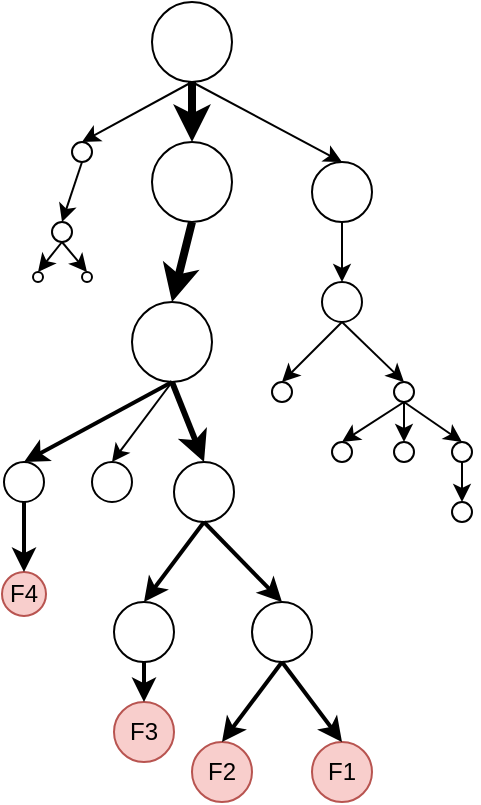 <mxfile version="11.0.7" type="device"><diagram id="KZ5xx1dAAZr0uLVUCwWW" name="Page-1"><mxGraphModel dx="619" dy="432" grid="1" gridSize="10" guides="1" tooltips="1" connect="1" arrows="1" fold="1" page="1" pageScale="1" pageWidth="850" pageHeight="1100" math="0" shadow="0"><root><mxCell id="0"/><mxCell id="1" parent="0"/><mxCell id="KWKrvUF05Jh24XrqmWxq-14" style="edgeStyle=orthogonalEdgeStyle;rounded=0;orthogonalLoop=1;jettySize=auto;html=1;exitX=0.5;exitY=1;exitDx=0;exitDy=0;entryX=0.5;entryY=0;entryDx=0;entryDy=0;strokeWidth=4;" edge="1" parent="1" source="KWKrvUF05Jh24XrqmWxq-1" target="KWKrvUF05Jh24XrqmWxq-4"><mxGeometry relative="1" as="geometry"/></mxCell><mxCell id="KWKrvUF05Jh24XrqmWxq-1" value="" style="ellipse;whiteSpace=wrap;html=1;aspect=fixed;" vertex="1" parent="1"><mxGeometry x="380" y="110" width="40" height="40" as="geometry"/></mxCell><mxCell id="KWKrvUF05Jh24XrqmWxq-4" value="" style="ellipse;whiteSpace=wrap;html=1;aspect=fixed;" vertex="1" parent="1"><mxGeometry x="380" y="180" width="40" height="40" as="geometry"/></mxCell><mxCell id="KWKrvUF05Jh24XrqmWxq-5" value="" style="ellipse;whiteSpace=wrap;html=1;aspect=fixed;" vertex="1" parent="1"><mxGeometry x="460" y="190" width="30" height="30" as="geometry"/></mxCell><mxCell id="KWKrvUF05Jh24XrqmWxq-6" value="" style="ellipse;whiteSpace=wrap;html=1;aspect=fixed;" vertex="1" parent="1"><mxGeometry x="370" y="260" width="40" height="40" as="geometry"/></mxCell><mxCell id="KWKrvUF05Jh24XrqmWxq-7" value="" style="ellipse;whiteSpace=wrap;html=1;aspect=fixed;" vertex="1" parent="1"><mxGeometry x="340" y="180" width="10" height="10" as="geometry"/></mxCell><mxCell id="KWKrvUF05Jh24XrqmWxq-10" value="" style="ellipse;whiteSpace=wrap;html=1;aspect=fixed;" vertex="1" parent="1"><mxGeometry x="391" y="340" width="30" height="30" as="geometry"/></mxCell><mxCell id="KWKrvUF05Jh24XrqmWxq-11" value="" style="ellipse;whiteSpace=wrap;html=1;aspect=fixed;" vertex="1" parent="1"><mxGeometry x="350" y="340" width="20" height="20" as="geometry"/></mxCell><mxCell id="KWKrvUF05Jh24XrqmWxq-16" value="" style="endArrow=classic;html=1;exitX=0.5;exitY=1;exitDx=0;exitDy=0;entryX=0.5;entryY=0;entryDx=0;entryDy=0;strokeWidth=4;" edge="1" parent="1" source="KWKrvUF05Jh24XrqmWxq-4" target="KWKrvUF05Jh24XrqmWxq-6"><mxGeometry width="50" height="50" relative="1" as="geometry"><mxPoint x="404.5" y="210" as="sourcePoint"/><mxPoint x="370" y="260" as="targetPoint"/></mxGeometry></mxCell><mxCell id="KWKrvUF05Jh24XrqmWxq-17" value="" style="endArrow=classic;html=1;exitX=0.5;exitY=1;exitDx=0;exitDy=0;entryX=0.5;entryY=0;entryDx=0;entryDy=0;" edge="1" parent="1" source="KWKrvUF05Jh24XrqmWxq-6" target="KWKrvUF05Jh24XrqmWxq-11"><mxGeometry width="50" height="50" relative="1" as="geometry"><mxPoint x="340" y="280" as="sourcePoint"/><mxPoint x="320" y="320" as="targetPoint"/></mxGeometry></mxCell><mxCell id="KWKrvUF05Jh24XrqmWxq-18" value="" style="endArrow=classic;html=1;exitX=0.5;exitY=1;exitDx=0;exitDy=0;entryX=0.5;entryY=0;entryDx=0;entryDy=0;strokeWidth=3;" edge="1" parent="1" source="KWKrvUF05Jh24XrqmWxq-6" target="KWKrvUF05Jh24XrqmWxq-10"><mxGeometry width="50" height="50" relative="1" as="geometry"><mxPoint x="440" y="320" as="sourcePoint"/><mxPoint x="490" y="270" as="targetPoint"/></mxGeometry></mxCell><mxCell id="KWKrvUF05Jh24XrqmWxq-19" value="" style="endArrow=classic;html=1;exitX=0.5;exitY=1;exitDx=0;exitDy=0;entryX=0.5;entryY=0;entryDx=0;entryDy=0;" edge="1" parent="1" source="KWKrvUF05Jh24XrqmWxq-1" target="KWKrvUF05Jh24XrqmWxq-7"><mxGeometry width="50" height="50" relative="1" as="geometry"><mxPoint x="375" y="130" as="sourcePoint"/><mxPoint x="325" y="190" as="targetPoint"/></mxGeometry></mxCell><mxCell id="KWKrvUF05Jh24XrqmWxq-20" value="" style="endArrow=classic;html=1;entryX=0.5;entryY=0;entryDx=0;entryDy=0;" edge="1" parent="1" target="KWKrvUF05Jh24XrqmWxq-5"><mxGeometry width="50" height="50" relative="1" as="geometry"><mxPoint x="400" y="150" as="sourcePoint"/><mxPoint x="330" y="190" as="targetPoint"/></mxGeometry></mxCell><mxCell id="KWKrvUF05Jh24XrqmWxq-21" value="" style="ellipse;whiteSpace=wrap;html=1;aspect=fixed;" vertex="1" parent="1"><mxGeometry x="430" y="410" width="30" height="30" as="geometry"/></mxCell><mxCell id="KWKrvUF05Jh24XrqmWxq-22" value="" style="endArrow=classic;html=1;exitX=0.5;exitY=1;exitDx=0;exitDy=0;entryX=0.5;entryY=0;entryDx=0;entryDy=0;strokeWidth=2;" edge="1" parent="1" source="KWKrvUF05Jh24XrqmWxq-10" target="KWKrvUF05Jh24XrqmWxq-21"><mxGeometry width="50" height="50" relative="1" as="geometry"><mxPoint x="430" y="380" as="sourcePoint"/><mxPoint x="480" y="330" as="targetPoint"/></mxGeometry></mxCell><mxCell id="KWKrvUF05Jh24XrqmWxq-23" value="F2" style="ellipse;whiteSpace=wrap;html=1;aspect=fixed;fillColor=#f8cecc;strokeColor=#b85450;" vertex="1" parent="1"><mxGeometry x="400" y="480" width="30" height="30" as="geometry"/></mxCell><mxCell id="KWKrvUF05Jh24XrqmWxq-24" value="" style="endArrow=classic;html=1;exitX=0.5;exitY=1;exitDx=0;exitDy=0;entryX=0.5;entryY=0;entryDx=0;entryDy=0;strokeWidth=2;" edge="1" parent="1" source="KWKrvUF05Jh24XrqmWxq-21" target="KWKrvUF05Jh24XrqmWxq-23"><mxGeometry width="50" height="50" relative="1" as="geometry"><mxPoint x="520" y="400" as="sourcePoint"/><mxPoint x="500" y="430" as="targetPoint"/></mxGeometry></mxCell><mxCell id="KWKrvUF05Jh24XrqmWxq-25" value="F1" style="ellipse;whiteSpace=wrap;html=1;aspect=fixed;fillColor=#f8cecc;strokeColor=#b85450;" vertex="1" parent="1"><mxGeometry x="460" y="480" width="30" height="30" as="geometry"/></mxCell><mxCell id="KWKrvUF05Jh24XrqmWxq-26" value="" style="endArrow=classic;html=1;exitX=0.5;exitY=1;exitDx=0;exitDy=0;entryX=0.5;entryY=0;entryDx=0;entryDy=0;strokeWidth=2;" edge="1" parent="1" source="KWKrvUF05Jh24XrqmWxq-21" target="KWKrvUF05Jh24XrqmWxq-25"><mxGeometry width="50" height="50" relative="1" as="geometry"><mxPoint x="450" y="460" as="sourcePoint"/><mxPoint x="420" y="490" as="targetPoint"/></mxGeometry></mxCell><mxCell id="KWKrvUF05Jh24XrqmWxq-27" value="" style="endArrow=classic;html=1;exitX=0.5;exitY=1;exitDx=0;exitDy=0;entryX=0.5;entryY=0;entryDx=0;entryDy=0;" edge="1" parent="1" source="KWKrvUF05Jh24XrqmWxq-7" target="KWKrvUF05Jh24XrqmWxq-28"><mxGeometry width="50" height="50" relative="1" as="geometry"><mxPoint x="315" y="250" as="sourcePoint"/><mxPoint x="365" y="200" as="targetPoint"/></mxGeometry></mxCell><mxCell id="KWKrvUF05Jh24XrqmWxq-28" value="" style="ellipse;whiteSpace=wrap;html=1;aspect=fixed;" vertex="1" parent="1"><mxGeometry x="330" y="220" width="10" height="10" as="geometry"/></mxCell><mxCell id="KWKrvUF05Jh24XrqmWxq-29" value="" style="ellipse;whiteSpace=wrap;html=1;aspect=fixed;" vertex="1" parent="1"><mxGeometry x="465" y="250" width="20" height="20" as="geometry"/></mxCell><mxCell id="KWKrvUF05Jh24XrqmWxq-30" value="" style="endArrow=classic;html=1;exitX=0.5;exitY=1;exitDx=0;exitDy=0;entryX=0.5;entryY=0;entryDx=0;entryDy=0;" edge="1" parent="1" source="KWKrvUF05Jh24XrqmWxq-5" target="KWKrvUF05Jh24XrqmWxq-29"><mxGeometry width="50" height="50" relative="1" as="geometry"><mxPoint x="480" y="210" as="sourcePoint"/><mxPoint x="440" y="230" as="targetPoint"/></mxGeometry></mxCell><mxCell id="KWKrvUF05Jh24XrqmWxq-31" value="" style="ellipse;whiteSpace=wrap;html=1;aspect=fixed;" vertex="1" parent="1"><mxGeometry x="501" y="300" width="10" height="10" as="geometry"/></mxCell><mxCell id="KWKrvUF05Jh24XrqmWxq-32" value="" style="endArrow=classic;html=1;exitX=0.5;exitY=1;exitDx=0;exitDy=0;entryX=0.5;entryY=0;entryDx=0;entryDy=0;" edge="1" parent="1" source="KWKrvUF05Jh24XrqmWxq-29" target="KWKrvUF05Jh24XrqmWxq-31"><mxGeometry width="50" height="50" relative="1" as="geometry"><mxPoint x="490" y="230" as="sourcePoint"/><mxPoint x="490" y="250" as="targetPoint"/></mxGeometry></mxCell><mxCell id="KWKrvUF05Jh24XrqmWxq-35" value="" style="ellipse;whiteSpace=wrap;html=1;aspect=fixed;" vertex="1" parent="1"><mxGeometry x="440" y="300" width="10" height="10" as="geometry"/></mxCell><mxCell id="KWKrvUF05Jh24XrqmWxq-36" value="" style="endArrow=classic;html=1;exitX=0.5;exitY=1;exitDx=0;exitDy=0;entryX=0.5;entryY=0;entryDx=0;entryDy=0;" edge="1" parent="1" source="KWKrvUF05Jh24XrqmWxq-29" target="KWKrvUF05Jh24XrqmWxq-35"><mxGeometry width="50" height="50" relative="1" as="geometry"><mxPoint x="485" y="290" as="sourcePoint"/><mxPoint x="510" y="310" as="targetPoint"/></mxGeometry></mxCell><mxCell id="KWKrvUF05Jh24XrqmWxq-38" value="" style="ellipse;whiteSpace=wrap;html=1;aspect=fixed;" vertex="1" parent="1"><mxGeometry x="320.5" y="245" width="5" height="5" as="geometry"/></mxCell><mxCell id="KWKrvUF05Jh24XrqmWxq-39" value="" style="ellipse;whiteSpace=wrap;html=1;aspect=fixed;" vertex="1" parent="1"><mxGeometry x="345" y="245" width="5" height="5" as="geometry"/></mxCell><mxCell id="KWKrvUF05Jh24XrqmWxq-40" value="" style="endArrow=classic;html=1;exitX=0.5;exitY=1;exitDx=0;exitDy=0;entryX=0.5;entryY=0;entryDx=0;entryDy=0;" edge="1" parent="1" source="KWKrvUF05Jh24XrqmWxq-28" target="KWKrvUF05Jh24XrqmWxq-38"><mxGeometry width="50" height="50" relative="1" as="geometry"><mxPoint x="355" y="200" as="sourcePoint"/><mxPoint x="345" y="230" as="targetPoint"/></mxGeometry></mxCell><mxCell id="KWKrvUF05Jh24XrqmWxq-41" value="" style="endArrow=classic;html=1;exitX=0.5;exitY=1;exitDx=0;exitDy=0;entryX=0.5;entryY=0;entryDx=0;entryDy=0;" edge="1" parent="1" source="KWKrvUF05Jh24XrqmWxq-28" target="KWKrvUF05Jh24XrqmWxq-39"><mxGeometry width="50" height="50" relative="1" as="geometry"><mxPoint x="345" y="240" as="sourcePoint"/><mxPoint x="326.5" y="255" as="targetPoint"/></mxGeometry></mxCell><mxCell id="KWKrvUF05Jh24XrqmWxq-43" value="" style="ellipse;whiteSpace=wrap;html=1;aspect=fixed;" vertex="1" parent="1"><mxGeometry x="306" y="340" width="20" height="20" as="geometry"/></mxCell><mxCell id="KWKrvUF05Jh24XrqmWxq-44" value="" style="endArrow=classic;html=1;entryX=0.5;entryY=0;entryDx=0;entryDy=0;strokeWidth=2;" edge="1" parent="1" target="KWKrvUF05Jh24XrqmWxq-43"><mxGeometry width="50" height="50" relative="1" as="geometry"><mxPoint x="390" y="300" as="sourcePoint"/><mxPoint x="370" y="350" as="targetPoint"/></mxGeometry></mxCell><mxCell id="KWKrvUF05Jh24XrqmWxq-46" value="F4" style="ellipse;whiteSpace=wrap;html=1;aspect=fixed;fillColor=#f8cecc;strokeColor=#b85450;" vertex="1" parent="1"><mxGeometry x="305" y="395" width="22" height="22" as="geometry"/></mxCell><mxCell id="KWKrvUF05Jh24XrqmWxq-47" value="" style="endArrow=classic;html=1;exitX=0.5;exitY=1;exitDx=0;exitDy=0;entryX=0.5;entryY=0;entryDx=0;entryDy=0;strokeWidth=2;" edge="1" parent="1" source="KWKrvUF05Jh24XrqmWxq-43" target="KWKrvUF05Jh24XrqmWxq-46"><mxGeometry width="50" height="50" relative="1" as="geometry"><mxPoint x="220" y="380" as="sourcePoint"/><mxPoint x="220" y="430" as="targetPoint"/></mxGeometry></mxCell><mxCell id="KWKrvUF05Jh24XrqmWxq-48" value="" style="ellipse;whiteSpace=wrap;html=1;aspect=fixed;" vertex="1" parent="1"><mxGeometry x="361" y="410" width="30" height="30" as="geometry"/></mxCell><mxCell id="KWKrvUF05Jh24XrqmWxq-49" value="" style="endArrow=classic;html=1;exitX=0.5;exitY=1;exitDx=0;exitDy=0;entryX=0.5;entryY=0;entryDx=0;entryDy=0;strokeWidth=2;" edge="1" parent="1" source="KWKrvUF05Jh24XrqmWxq-10" target="KWKrvUF05Jh24XrqmWxq-48"><mxGeometry width="50" height="50" relative="1" as="geometry"><mxPoint x="386" y="380" as="sourcePoint"/><mxPoint x="425" y="420" as="targetPoint"/></mxGeometry></mxCell><mxCell id="KWKrvUF05Jh24XrqmWxq-50" value="F3" style="ellipse;whiteSpace=wrap;html=1;aspect=fixed;fillColor=#f8cecc;strokeColor=#b85450;" vertex="1" parent="1"><mxGeometry x="361" y="460" width="30" height="30" as="geometry"/></mxCell><mxCell id="KWKrvUF05Jh24XrqmWxq-51" value="" style="endArrow=classic;html=1;exitX=0.5;exitY=1;exitDx=0;exitDy=0;entryX=0.5;entryY=0;entryDx=0;entryDy=0;strokeWidth=2;" edge="1" parent="1" source="KWKrvUF05Jh24XrqmWxq-48" target="KWKrvUF05Jh24XrqmWxq-50"><mxGeometry width="50" height="50" relative="1" as="geometry"><mxPoint x="326.5" y="383.0" as="sourcePoint"/><mxPoint x="326.5" y="405" as="targetPoint"/></mxGeometry></mxCell><mxCell id="KWKrvUF05Jh24XrqmWxq-52" value="" style="ellipse;whiteSpace=wrap;html=1;aspect=fixed;" vertex="1" parent="1"><mxGeometry x="470" y="330" width="10" height="10" as="geometry"/></mxCell><mxCell id="KWKrvUF05Jh24XrqmWxq-53" value="" style="ellipse;whiteSpace=wrap;html=1;aspect=fixed;" vertex="1" parent="1"><mxGeometry x="501" y="330" width="10" height="10" as="geometry"/></mxCell><mxCell id="KWKrvUF05Jh24XrqmWxq-54" value="" style="ellipse;whiteSpace=wrap;html=1;aspect=fixed;" vertex="1" parent="1"><mxGeometry x="530" y="330" width="10" height="10" as="geometry"/></mxCell><mxCell id="KWKrvUF05Jh24XrqmWxq-55" value="" style="endArrow=classic;html=1;exitX=0.5;exitY=1;exitDx=0;exitDy=0;entryX=0.5;entryY=0;entryDx=0;entryDy=0;" edge="1" parent="1" source="KWKrvUF05Jh24XrqmWxq-31" target="KWKrvUF05Jh24XrqmWxq-53"><mxGeometry width="50" height="50" relative="1" as="geometry"><mxPoint x="485" y="280" as="sourcePoint"/><mxPoint x="550" y="310" as="targetPoint"/></mxGeometry></mxCell><mxCell id="KWKrvUF05Jh24XrqmWxq-56" value="" style="endArrow=classic;html=1;exitX=0.5;exitY=1;exitDx=0;exitDy=0;entryX=0.5;entryY=0;entryDx=0;entryDy=0;" edge="1" parent="1" source="KWKrvUF05Jh24XrqmWxq-31" target="KWKrvUF05Jh24XrqmWxq-52"><mxGeometry width="50" height="50" relative="1" as="geometry"><mxPoint x="516" y="320" as="sourcePoint"/><mxPoint x="516" y="340" as="targetPoint"/></mxGeometry></mxCell><mxCell id="KWKrvUF05Jh24XrqmWxq-57" value="" style="endArrow=classic;html=1;exitX=0.5;exitY=1;exitDx=0;exitDy=0;entryX=0.5;entryY=0;entryDx=0;entryDy=0;" edge="1" parent="1" source="KWKrvUF05Jh24XrqmWxq-31" target="KWKrvUF05Jh24XrqmWxq-54"><mxGeometry width="50" height="50" relative="1" as="geometry"><mxPoint x="516" y="320" as="sourcePoint"/><mxPoint x="485" y="340" as="targetPoint"/></mxGeometry></mxCell><mxCell id="KWKrvUF05Jh24XrqmWxq-58" value="" style="ellipse;whiteSpace=wrap;html=1;aspect=fixed;" vertex="1" parent="1"><mxGeometry x="530" y="360" width="10" height="10" as="geometry"/></mxCell><mxCell id="KWKrvUF05Jh24XrqmWxq-59" value="" style="endArrow=classic;html=1;exitX=0.5;exitY=1;exitDx=0;exitDy=0;entryX=0.5;entryY=0;entryDx=0;entryDy=0;" edge="1" parent="1" source="KWKrvUF05Jh24XrqmWxq-54" target="KWKrvUF05Jh24XrqmWxq-58"><mxGeometry width="50" height="50" relative="1" as="geometry"><mxPoint x="550" y="330" as="sourcePoint"/><mxPoint x="579" y="350" as="targetPoint"/></mxGeometry></mxCell></root></mxGraphModel></diagram></mxfile>